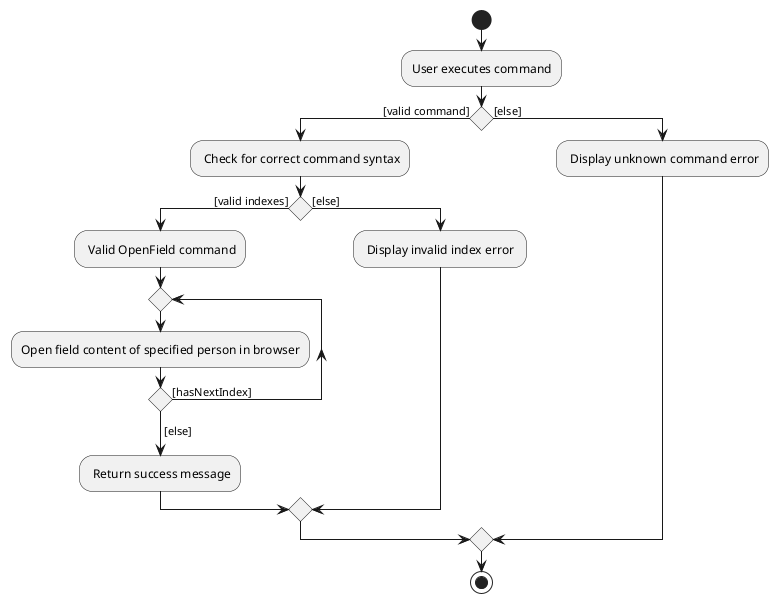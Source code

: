 @startuml
start
:User executes command;

'Since the beta syntax does not support placing the condition outside the
'diamond we place it as the true branch instead.

if () then ([valid command])
    : Check for correct command syntax;
        if() then ([valid indexes])
            : Valid OpenField command;
            repeat
                :Open field content of specified person in browser;
                repeat while () is ([hasNextIndex])
                ->[else];
                : Return success message;
        else([else])
            : Display invalid index error ;
        endif
else ([else])
    : Display unknown command error;
endif
stop
@enduml

